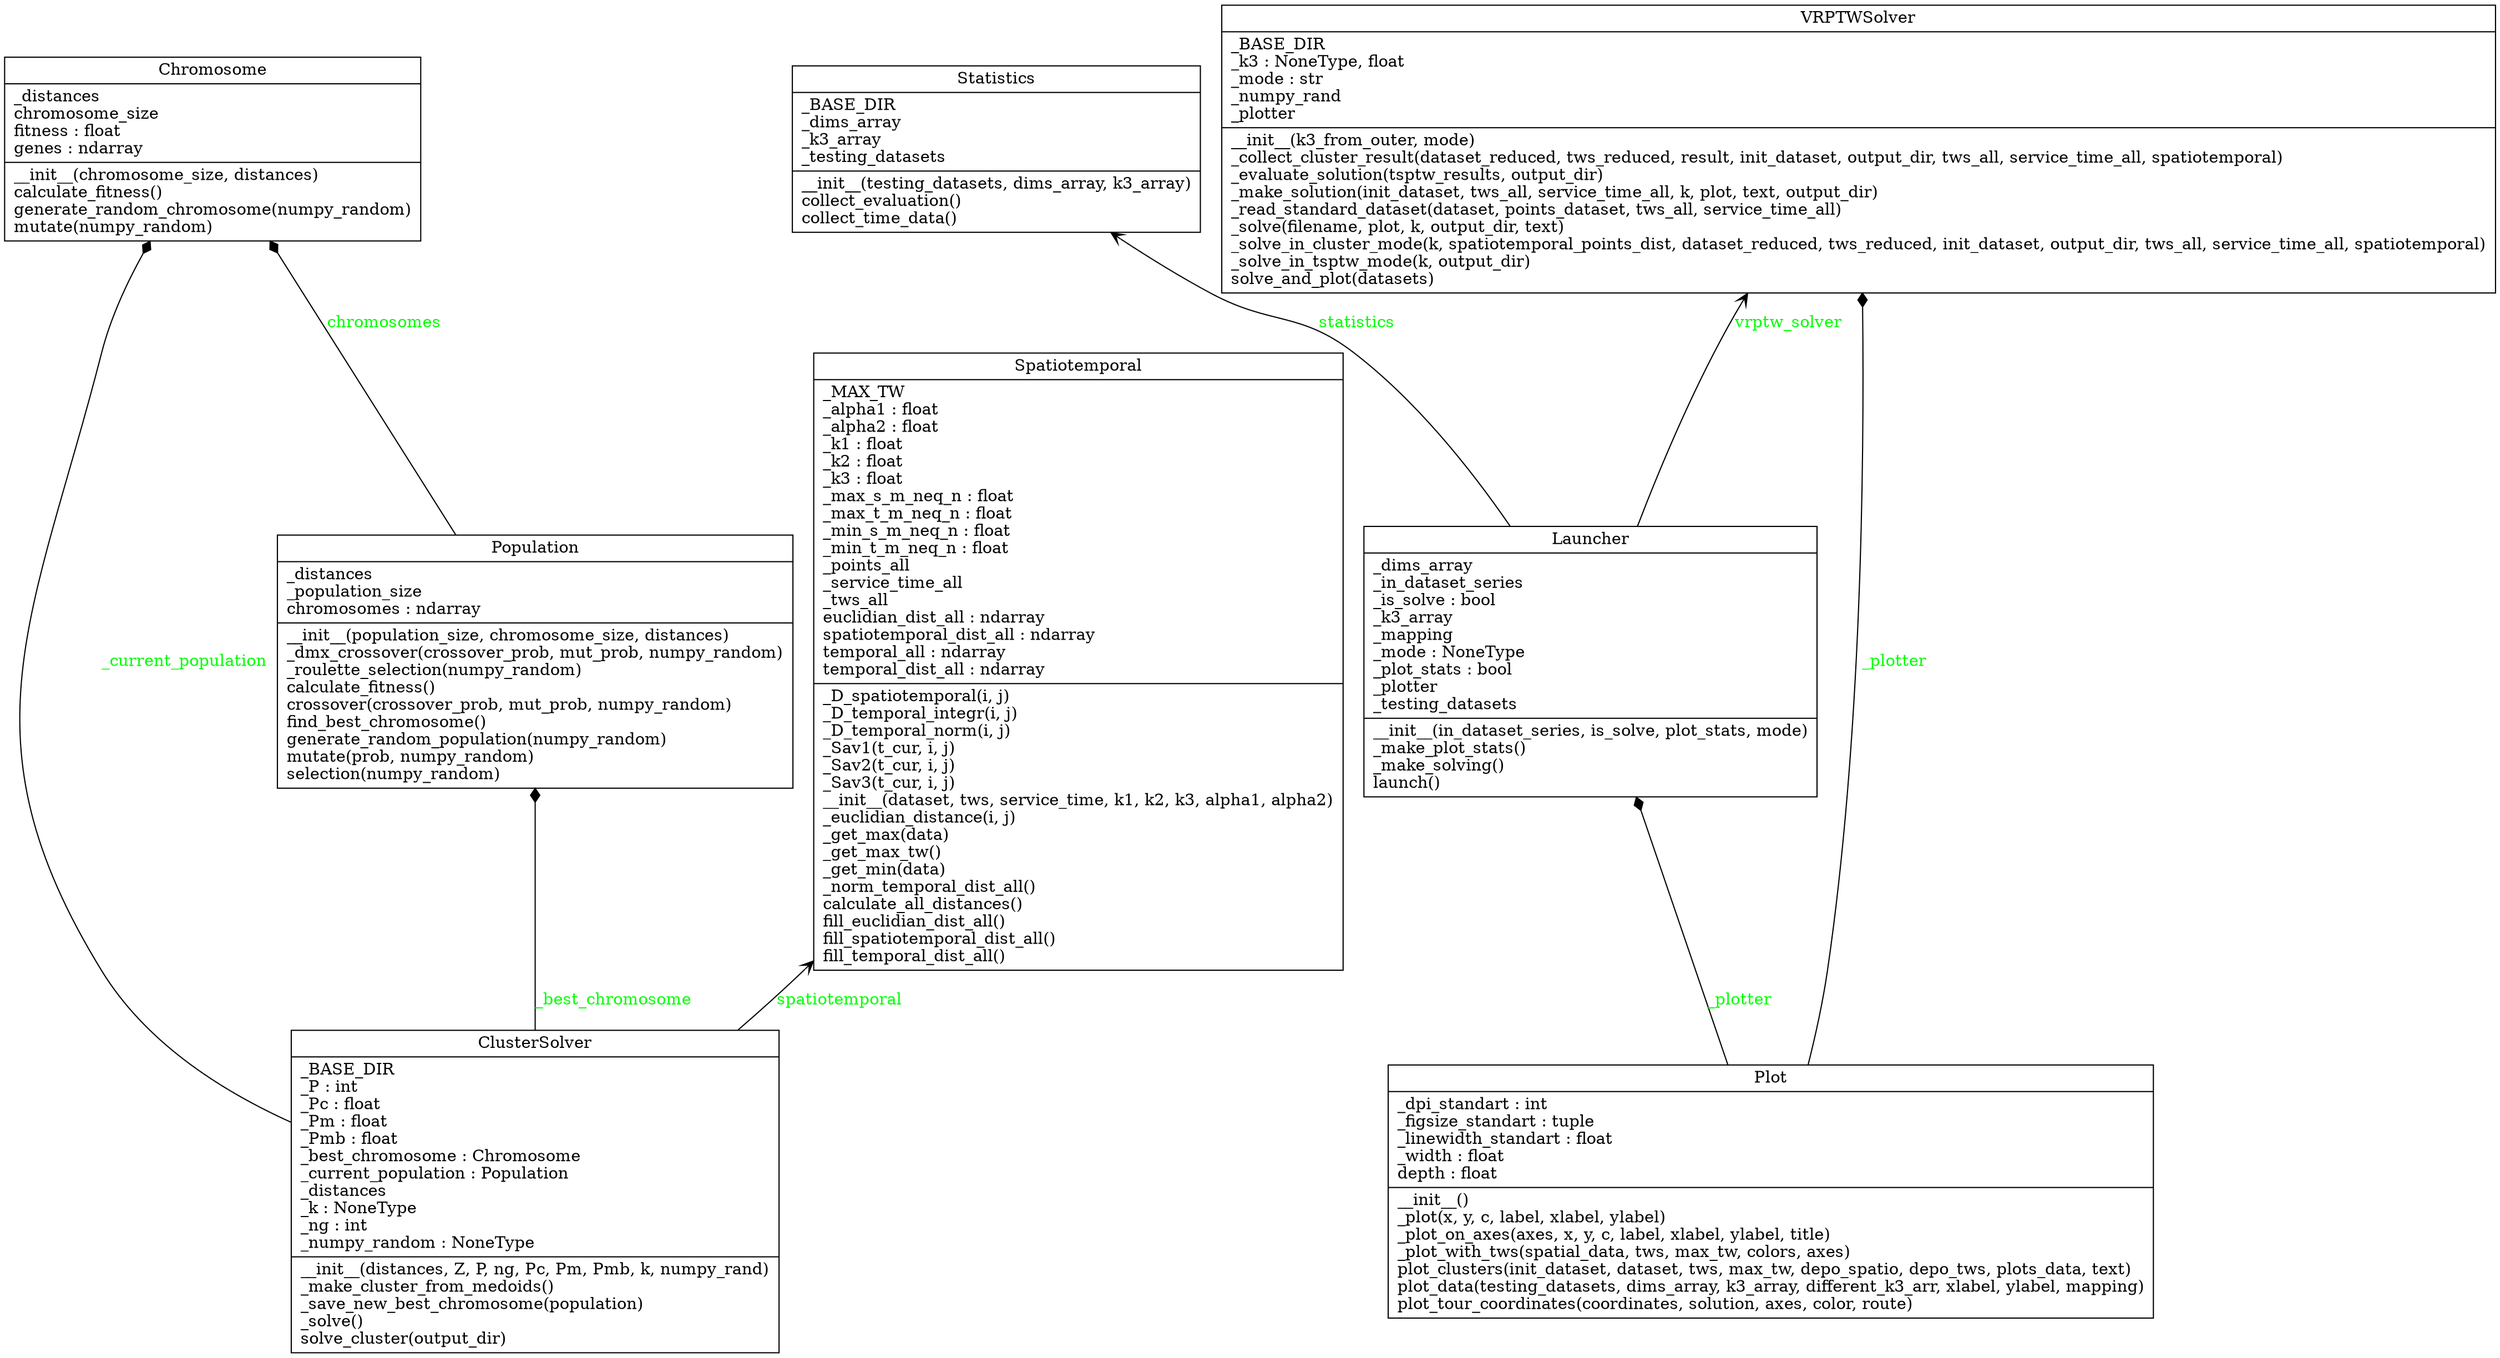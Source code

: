 digraph "classes" {
charset="utf-8"
rankdir=BT
"0" [label="{Chromosome|_distances\lchromosome_size\lfitness : float\lgenes : ndarray\l|__init__(chromosome_size, distances)\lcalculate_fitness()\lgenerate_random_chromosome(numpy_random)\lmutate(numpy_random)\l}", shape="record"];
"1" [label="{ClusterSolver|_BASE_DIR\l_P : int\l_Pc : float\l_Pm : float\l_Pmb : float\l_best_chromosome : Chromosome\l_current_population : Population\l_distances\l_k : NoneType\l_ng : int\l_numpy_random : NoneType\l|__init__(distances, Z, P, ng, Pc, Pm, Pmb, k, numpy_rand)\l_make_cluster_from_medoids()\l_save_new_best_chromosome(population)\l_solve()\lsolve_cluster(output_dir)\l}", shape="record"];
"2" [label="{Launcher|_dims_array\l_in_dataset_series\l_is_solve : bool\l_k3_array\l_mapping\l_mode : NoneType\l_plot_stats : bool\l_plotter\l_testing_datasets\l|__init__(in_dataset_series, is_solve, plot_stats, mode)\l_make_plot_stats()\l_make_solving()\llaunch()\l}", shape="record"];
"3" [label="{Plot|_dpi_standart : int\l_figsize_standart : tuple\l_linewidth_standart : float\l_width : float\ldepth : float\l|__init__()\l_plot(x, y, c, label, xlabel, ylabel)\l_plot_on_axes(axes, x, y, c, label, xlabel, ylabel, title)\l_plot_with_tws(spatial_data, tws, max_tw, colors, axes)\lplot_clusters(init_dataset, dataset, tws, max_tw, depo_spatio, depo_tws, plots_data, text)\lplot_data(testing_datasets, dims_array, k3_array, different_k3_arr, xlabel, ylabel, mapping)\lplot_tour_coordinates(coordinates, solution, axes, color, route)\l}", shape="record"];
"4" [label="{Population|_distances\l_population_size\lchromosomes : ndarray\l|__init__(population_size, chromosome_size, distances)\l_dmx_crossover(crossover_prob, mut_prob, numpy_random)\l_roulette_selection(numpy_random)\lcalculate_fitness()\lcrossover(crossover_prob, mut_prob, numpy_random)\lfind_best_chromosome()\lgenerate_random_population(numpy_random)\lmutate(prob, numpy_random)\lselection(numpy_random)\l}", shape="record"];
"5" [label="{Spatiotemporal|_MAX_TW\l_alpha1 : float\l_alpha2 : float\l_k1 : float\l_k2 : float\l_k3 : float\l_max_s_m_neq_n : float\l_max_t_m_neq_n : float\l_min_s_m_neq_n : float\l_min_t_m_neq_n : float\l_points_all\l_service_time_all\l_tws_all\leuclidian_dist_all : ndarray\lspatiotemporal_dist_all : ndarray\ltemporal_all : ndarray\ltemporal_dist_all : ndarray\l|_D_spatiotemporal(i, j)\l_D_temporal_integr(i, j)\l_D_temporal_norm(i, j)\l_Sav1(t_cur, i, j)\l_Sav2(t_cur, i, j)\l_Sav3(t_cur, i, j)\l__init__(dataset, tws, service_time, k1, k2, k3, alpha1, alpha2)\l_euclidian_distance(i, j)\l_get_max(data)\l_get_max_tw()\l_get_min(data)\l_norm_temporal_dist_all()\lcalculate_all_distances()\lfill_euclidian_dist_all()\lfill_spatiotemporal_dist_all()\lfill_temporal_dist_all()\l}", shape="record"];
"6" [label="{Statistics|_BASE_DIR\l_dims_array\l_k3_array\l_testing_datasets\l|__init__(testing_datasets, dims_array, k3_array)\lcollect_evaluation()\lcollect_time_data()\l}", shape="record"];
"7" [label="{VRPTWSolver|_BASE_DIR\l_k3 : NoneType, float\l_mode : str\l_numpy_rand\l_plotter\l|__init__(k3_from_outer, mode)\l_collect_cluster_result(dataset_reduced, tws_reduced, result, init_dataset, output_dir, tws_all, service_time_all, spatiotemporal)\l_evaluate_solution(tsptw_results, output_dir)\l_make_solution(init_dataset, tws_all, service_time_all, k, plot, text, output_dir)\l_read_standard_dataset(dataset, points_dataset, tws_all, service_time_all)\l_solve(filename, plot, k, output_dir, text)\l_solve_in_cluster_mode(k, spatiotemporal_points_dist, dataset_reduced, tws_reduced, init_dataset, output_dir, tws_all, service_time_all, spatiotemporal)\l_solve_in_tsptw_mode(k, output_dir)\lsolve_and_plot(datasets)\l}", shape="record"];
"3" -> "2" [arrowhead="diamond", arrowtail="none", fontcolor="green", label="_plotter", style="solid"];
"3" -> "7" [arrowhead="diamond", arrowtail="none", fontcolor="green", label="_plotter", style="solid"];
"1" -> "0" [arrowhead="diamond", arrowtail="none", fontcolor="green", label="_current_population", style="solid"];
"1" -> "4" [arrowhead="diamond", arrowtail="none", fontcolor="green", label="_best_chromosome", style="solid"];
"4" -> "0" [arrowhead="diamond", arrowtail="none", fontcolor="green", label="chromosomes", style="solid"];
"1" -> "5" [arrowhead="open", arrowtail="none", fontcolor="green", label="spatiotemporal", style="solid"];
"2" -> "7" [arrowhead="open", arrowtail="none", fontcolor="green", label="vrptw_solver", style="solid"];
"2" -> "6" [arrowhead="open", arrowtail="none", fontcolor="green", label="statistics", style="solid"];
}
